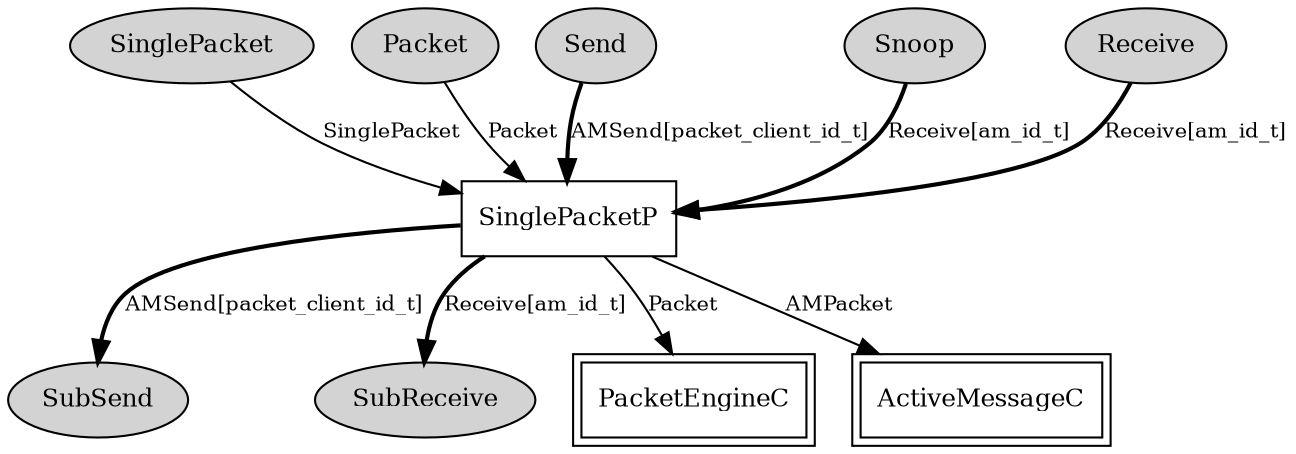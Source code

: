 digraph "SinglePacketC" {
  n0x7d97ab48 [shape=ellipse, style=filled, label="SinglePacket", fontsize=12];
  "SinglePacketP" [fontsize=12, shape=box, URL="SinglePacketP.html"];
  n0x7d978af0 [shape=ellipse, style=filled, label="Packet", fontsize=12];
  "SinglePacketP" [fontsize=12, shape=box, URL="SinglePacketP.html"];
  n0x7d979508 [shape=ellipse, style=filled, label="Send", fontsize=12];
  "SinglePacketP" [fontsize=12, shape=box, URL="SinglePacketP.html"];
  n0x7d978610 [shape=ellipse, style=filled, label="Snoop", fontsize=12];
  "SinglePacketP" [fontsize=12, shape=box, URL="SinglePacketP.html"];
  n0x7d979e38 [shape=ellipse, style=filled, label="Receive", fontsize=12];
  "SinglePacketP" [fontsize=12, shape=box, URL="SinglePacketP.html"];
  "SinglePacketP" [fontsize=12, shape=box, URL="SinglePacketP.html"];
  n0x7d976548 [shape=ellipse, style=filled, label="SubSend", fontsize=12];
  "SinglePacketP" [fontsize=12, shape=box, URL="SinglePacketP.html"];
  n0x7d976ea8 [shape=ellipse, style=filled, label="SubReceive", fontsize=12];
  "SinglePacketP" [fontsize=12, shape=box, URL="SinglePacketP.html"];
  "PacketEngineC" [fontsize=12, shape=box,peripheries=2, URL="PacketEngineC.html"];
  "SinglePacketP" [fontsize=12, shape=box, URL="SinglePacketP.html"];
  "ActiveMessageC" [fontsize=12, shape=box,peripheries=2, URL="tos.lib.tossim.ActiveMessageC.html"];
  "n0x7d97ab48" -> "SinglePacketP" [label="SinglePacket", URL="../ihtml/SinglePacket.html", fontsize=10];
  "n0x7d978af0" -> "SinglePacketP" [label="Packet", URL="../ihtml/tos.interfaces.Packet.html", fontsize=10];
  "n0x7d979508" -> "SinglePacketP" [label="AMSend[packet_client_id_t]", style=bold, URL="../ihtml/tos.interfaces.AMSend.html", fontsize=10];
  "n0x7d978610" -> "SinglePacketP" [label="Receive[am_id_t]", style=bold, URL="../ihtml/tos.interfaces.Receive.html", fontsize=10];
  "n0x7d979e38" -> "SinglePacketP" [label="Receive[am_id_t]", style=bold, URL="../ihtml/tos.interfaces.Receive.html", fontsize=10];
  "SinglePacketP" -> "n0x7d976548" [label="AMSend[packet_client_id_t]", style=bold, URL="../ihtml/tos.interfaces.AMSend.html", fontsize=10];
  "SinglePacketP" -> "n0x7d976ea8" [label="Receive[am_id_t]", style=bold, URL="../ihtml/tos.interfaces.Receive.html", fontsize=10];
  "SinglePacketP" -> "PacketEngineC" [label="Packet", URL="../ihtml/tos.interfaces.Packet.html", fontsize=10];
  "SinglePacketP" -> "ActiveMessageC" [label="AMPacket", URL="../ihtml/tos.interfaces.AMPacket.html", fontsize=10];
}
